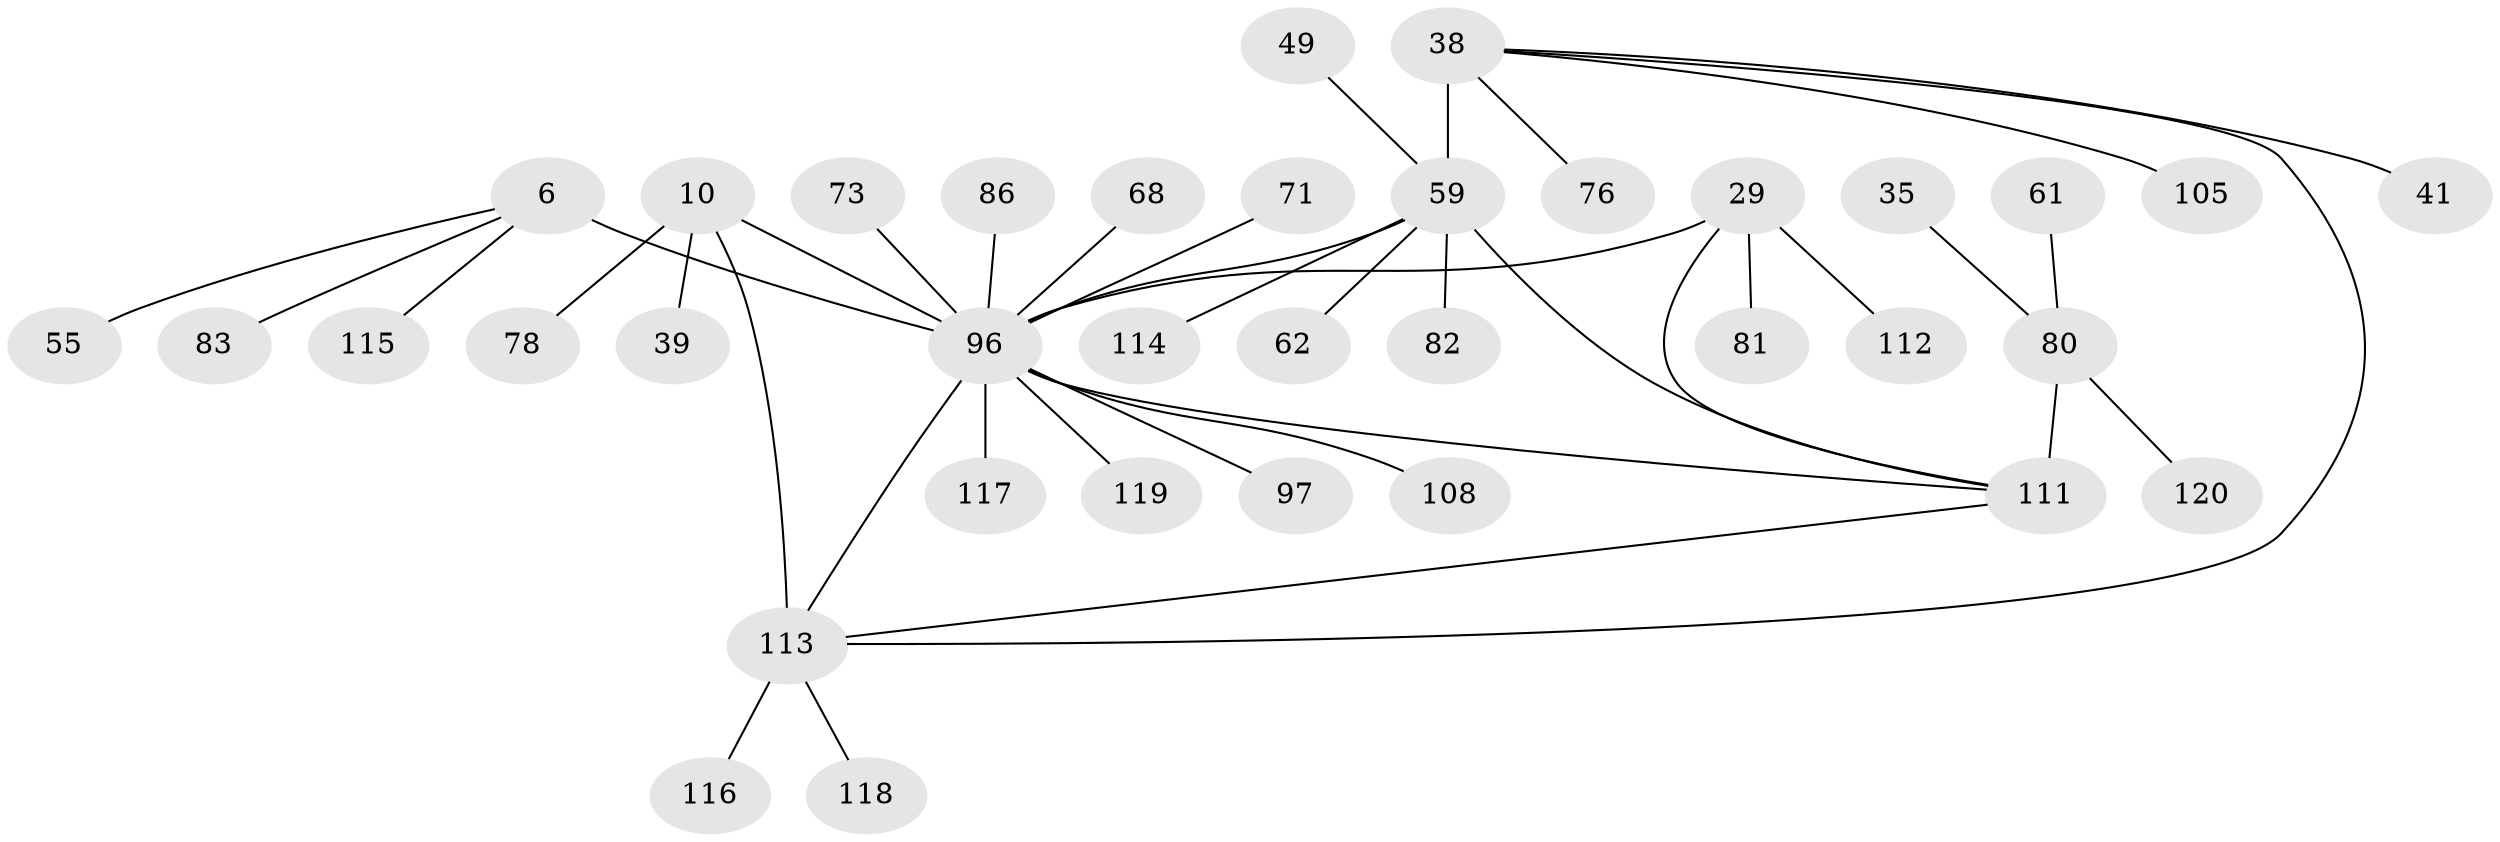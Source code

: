 // original degree distribution, {8: 0.03333333333333333, 6: 0.03333333333333333, 7: 0.075, 11: 0.016666666666666666, 9: 0.05, 12: 0.016666666666666666, 14: 0.008333333333333333, 10: 0.016666666666666666, 1: 0.6, 2: 0.125, 3: 0.025}
// Generated by graph-tools (version 1.1) at 2025/58/03/04/25 21:58:57]
// undirected, 36 vertices, 40 edges
graph export_dot {
graph [start="1"]
  node [color=gray90,style=filled];
  6 [super="+2"];
  10 [super="+9"];
  29 [super="+26"];
  35;
  38 [super="+17"];
  39;
  41;
  49;
  55;
  59 [super="+18+31+32+42+48"];
  61;
  62;
  68;
  71;
  73 [super="+37"];
  76;
  78;
  80 [super="+21"];
  81;
  82;
  83;
  86 [super="+45+69"];
  96 [super="+74+5+56+58+4+30+34+40+54+65+66"];
  97 [super="+50+92"];
  105;
  108;
  111 [super="+47+107"];
  112 [super="+91"];
  113 [super="+110"];
  114;
  115;
  116;
  117 [super="+79"];
  118;
  119;
  120;
  6 -- 55;
  6 -- 83;
  6 -- 115;
  6 -- 96 [weight=8];
  10 -- 78;
  10 -- 39;
  10 -- 96;
  10 -- 113 [weight=8];
  29 -- 81;
  29 -- 96 [weight=9];
  29 -- 112;
  29 -- 111;
  35 -- 80;
  38 -- 105;
  38 -- 59 [weight=9];
  38 -- 76;
  38 -- 41;
  38 -- 113;
  49 -- 59;
  59 -- 82;
  59 -- 114;
  59 -- 62;
  59 -- 96 [weight=3];
  59 -- 111 [weight=2];
  61 -- 80;
  68 -- 96;
  71 -- 96;
  73 -- 96;
  80 -- 120;
  80 -- 111 [weight=8];
  86 -- 96;
  96 -- 108;
  96 -- 97;
  96 -- 119;
  96 -- 117;
  96 -- 113 [weight=4];
  96 -- 111 [weight=2];
  111 -- 113;
  113 -- 116;
  113 -- 118;
}
